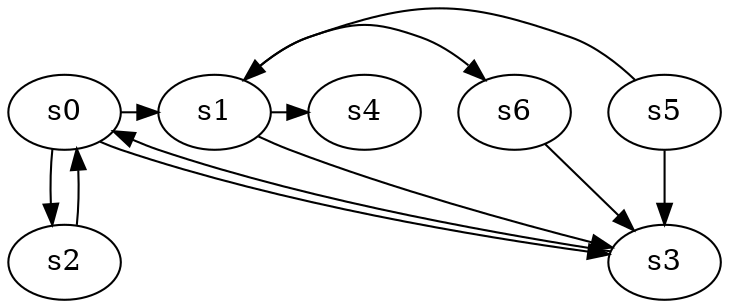 digraph game_0723_complex_7 {
    s0 [name="s0", player=1];
    s1 [name="s1", player=1];
    s2 [name="s2", player=1];
    s3 [name="s3", player=1];
    s4 [name="s4", player=1, target=1];
    s5 [name="s5", player=1, target=1];
    s6 [name="s6", player=0, target=1];

    s0 -> s1 [constraint="time % 2 == 1"];
    s0 -> s2;
    s0 -> s3 [constraint="!(time % 5 == 0)"];
    s1 -> s3 [constraint="time % 3 == 2 && time % 4 == 2"];
    s1 -> s4 [constraint="!(time % 6 == 5)"];
    s1 -> s6 [constraint="time % 4 == 2 && time % 5 == 4"];
    s2 -> s0;
    s3 -> s0 [constraint="time % 2 == 1 && time % 3 == 1"];
    s5 -> s1 [constraint="time == 9 || time == 17 || time == 25"];
    s5 -> s3;
    s6 -> s3 [constraint="time % 4 == 2 || time % 3 == 0"];
}
